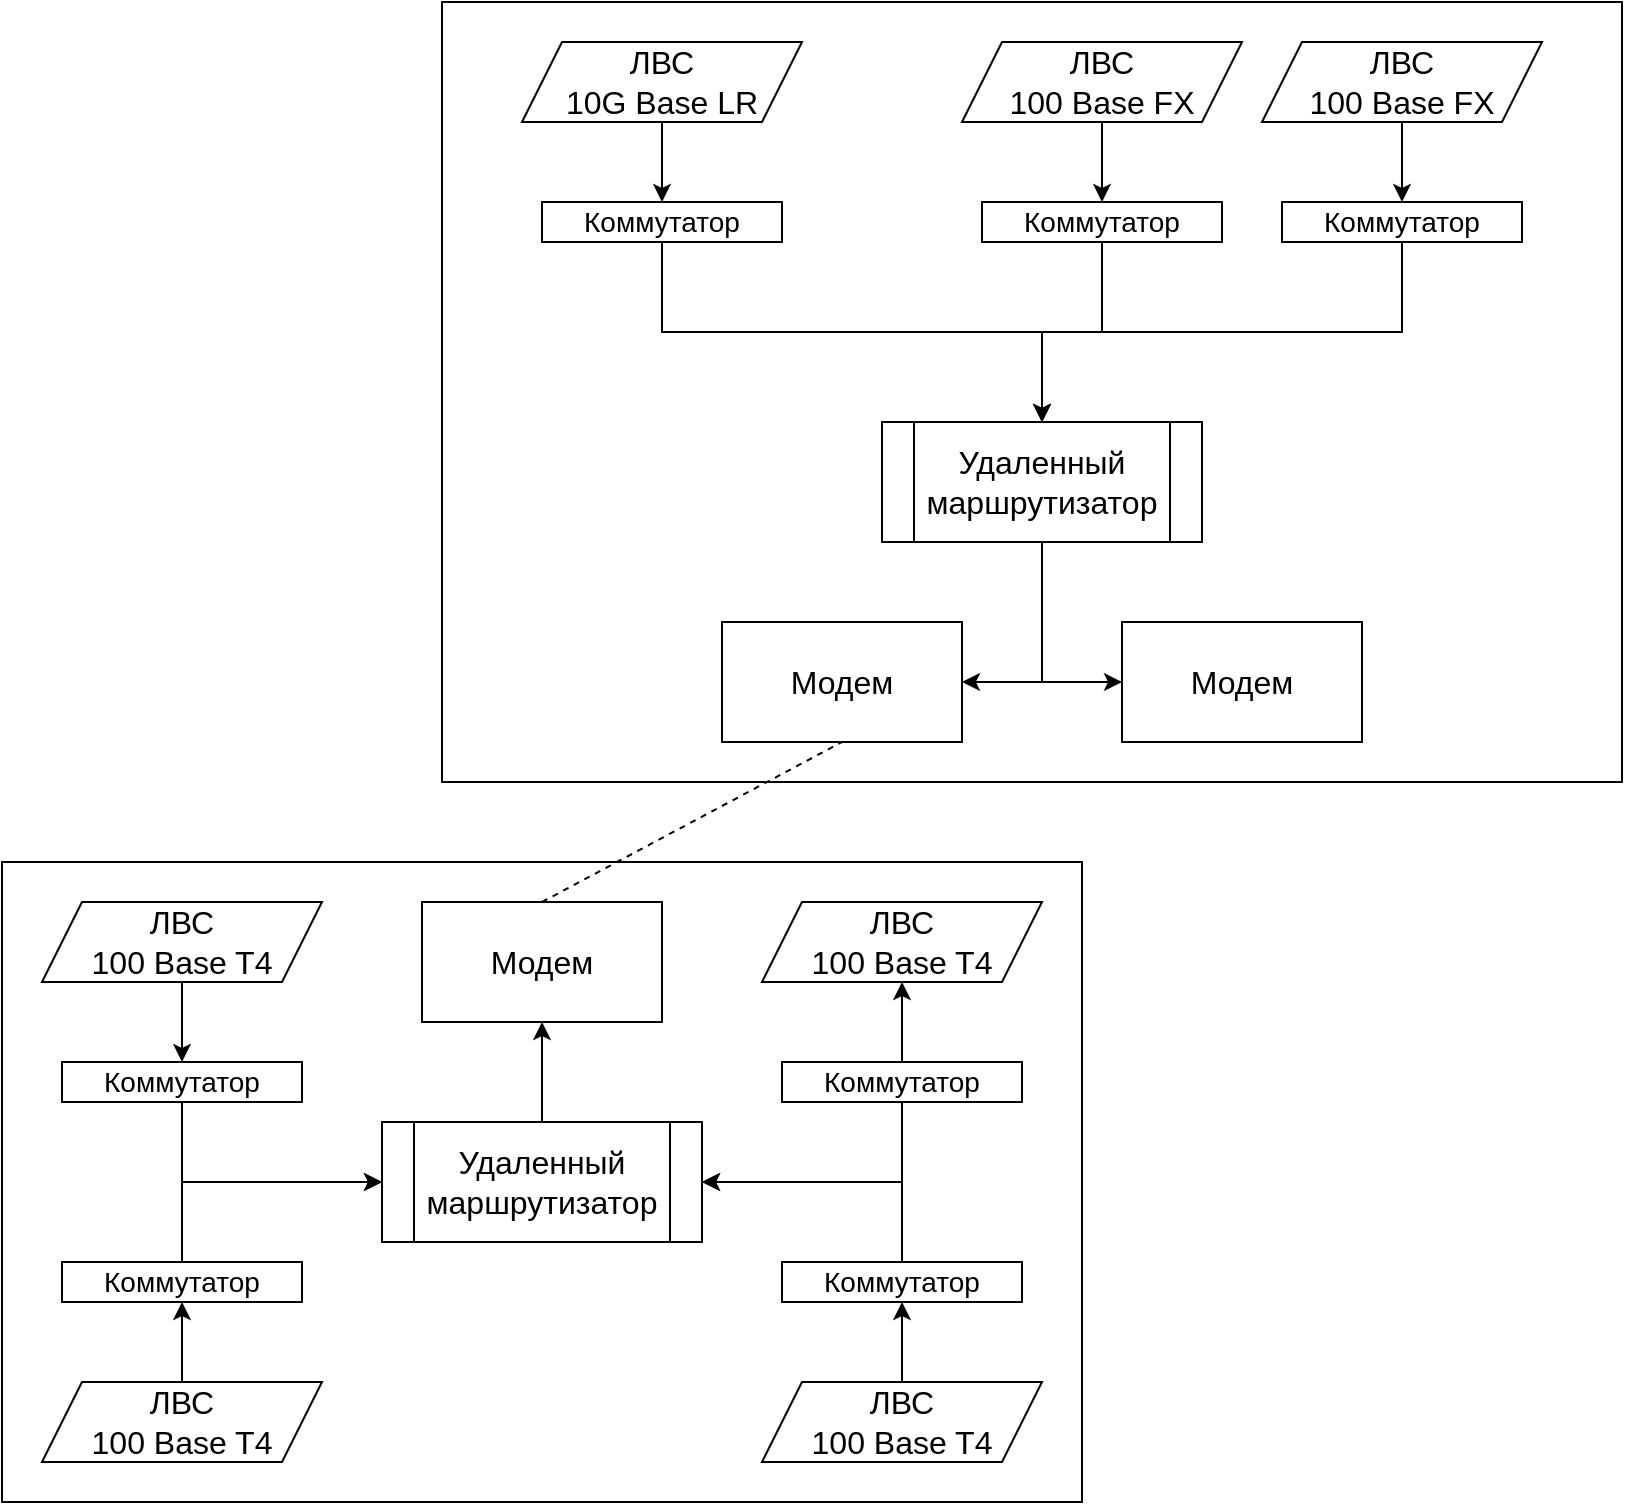 <mxfile version="13.6.10" type="github">
  <diagram id="Ht1M8jgEwFfnCIfOTk4-" name="Page-1">
    <mxGraphModel dx="1564" dy="1701" grid="1" gridSize="10" guides="1" tooltips="1" connect="1" arrows="1" fold="1" page="1" pageScale="1" pageWidth="1169" pageHeight="827" math="0" shadow="0">
      <root>
        <mxCell id="0" />
        <mxCell id="1" parent="0" />
        <mxCell id="H0Uw_oi4I9NrX1j97PpR-71" value="" style="rounded=0;whiteSpace=wrap;html=1;fontSize=16;" vertex="1" parent="1">
          <mxGeometry x="1060" y="-60" width="540" height="320" as="geometry" />
        </mxCell>
        <mxCell id="H0Uw_oi4I9NrX1j97PpR-51" value="" style="rounded=0;whiteSpace=wrap;html=1;fontSize=16;" vertex="1" parent="1">
          <mxGeometry x="1280" y="-490" width="590" height="390" as="geometry" />
        </mxCell>
        <mxCell id="H0Uw_oi4I9NrX1j97PpR-38" style="edgeStyle=orthogonalEdgeStyle;rounded=0;orthogonalLoop=1;jettySize=auto;html=1;exitX=0.5;exitY=1;exitDx=0;exitDy=0;entryX=0.5;entryY=0;entryDx=0;entryDy=0;fontSize=16;" edge="1" parent="1" source="H0Uw_oi4I9NrX1j97PpR-29" target="H0Uw_oi4I9NrX1j97PpR-31">
          <mxGeometry relative="1" as="geometry" />
        </mxCell>
        <mxCell id="H0Uw_oi4I9NrX1j97PpR-29" value="&lt;font style=&quot;font-size: 14px;&quot;&gt;Коммутатор&lt;/font&gt;" style="rounded=0;whiteSpace=wrap;html=1;fontSize=14;" vertex="1" parent="1">
          <mxGeometry x="1330" y="-390" width="120" height="20" as="geometry" />
        </mxCell>
        <mxCell id="H0Uw_oi4I9NrX1j97PpR-35" style="edgeStyle=orthogonalEdgeStyle;rounded=0;orthogonalLoop=1;jettySize=auto;html=1;exitX=0.5;exitY=1;exitDx=0;exitDy=0;entryX=1;entryY=0.5;entryDx=0;entryDy=0;fontSize=16;" edge="1" parent="1" source="H0Uw_oi4I9NrX1j97PpR-31" target="H0Uw_oi4I9NrX1j97PpR-33">
          <mxGeometry relative="1" as="geometry" />
        </mxCell>
        <mxCell id="H0Uw_oi4I9NrX1j97PpR-36" style="edgeStyle=orthogonalEdgeStyle;rounded=0;orthogonalLoop=1;jettySize=auto;html=1;exitX=0.5;exitY=1;exitDx=0;exitDy=0;entryX=0;entryY=0.5;entryDx=0;entryDy=0;fontSize=16;" edge="1" parent="1" source="H0Uw_oi4I9NrX1j97PpR-31" target="H0Uw_oi4I9NrX1j97PpR-34">
          <mxGeometry relative="1" as="geometry" />
        </mxCell>
        <mxCell id="H0Uw_oi4I9NrX1j97PpR-31" value="Удаленный маршрутизатор" style="shape=process;whiteSpace=wrap;html=1;backgroundOutline=1;fontSize=16;" vertex="1" parent="1">
          <mxGeometry x="1500" y="-280" width="160" height="60" as="geometry" />
        </mxCell>
        <mxCell id="H0Uw_oi4I9NrX1j97PpR-33" value="Модем" style="rounded=0;whiteSpace=wrap;html=1;fontSize=16;" vertex="1" parent="1">
          <mxGeometry x="1420" y="-180" width="120" height="60" as="geometry" />
        </mxCell>
        <mxCell id="H0Uw_oi4I9NrX1j97PpR-34" value="Модем" style="rounded=0;whiteSpace=wrap;html=1;fontSize=16;" vertex="1" parent="1">
          <mxGeometry x="1620" y="-180" width="120" height="60" as="geometry" />
        </mxCell>
        <mxCell id="H0Uw_oi4I9NrX1j97PpR-44" style="edgeStyle=orthogonalEdgeStyle;rounded=0;orthogonalLoop=1;jettySize=auto;html=1;exitX=0.5;exitY=1;exitDx=0;exitDy=0;fontSize=16;entryX=0.5;entryY=0;entryDx=0;entryDy=0;" edge="1" parent="1" source="H0Uw_oi4I9NrX1j97PpR-39" target="H0Uw_oi4I9NrX1j97PpR-31">
          <mxGeometry relative="1" as="geometry">
            <mxPoint x="1580" y="-290.0" as="targetPoint" />
          </mxGeometry>
        </mxCell>
        <mxCell id="H0Uw_oi4I9NrX1j97PpR-39" value="&lt;font style=&quot;font-size: 14px;&quot;&gt;Коммутатор&lt;/font&gt;" style="rounded=0;whiteSpace=wrap;html=1;fontSize=14;" vertex="1" parent="1">
          <mxGeometry x="1700" y="-390" width="120" height="20" as="geometry" />
        </mxCell>
        <mxCell id="H0Uw_oi4I9NrX1j97PpR-43" style="edgeStyle=orthogonalEdgeStyle;rounded=0;orthogonalLoop=1;jettySize=auto;html=1;exitX=0.5;exitY=1;exitDx=0;exitDy=0;entryX=0.5;entryY=0;entryDx=0;entryDy=0;fontSize=16;" edge="1" parent="1" source="H0Uw_oi4I9NrX1j97PpR-40" target="H0Uw_oi4I9NrX1j97PpR-31">
          <mxGeometry relative="1" as="geometry" />
        </mxCell>
        <mxCell id="H0Uw_oi4I9NrX1j97PpR-40" value="&lt;font style=&quot;font-size: 14px;&quot;&gt;Коммутатор&lt;/font&gt;" style="rounded=0;whiteSpace=wrap;html=1;fontSize=14;" vertex="1" parent="1">
          <mxGeometry x="1550" y="-390" width="120" height="20" as="geometry" />
        </mxCell>
        <mxCell id="H0Uw_oi4I9NrX1j97PpR-46" style="edgeStyle=orthogonalEdgeStyle;rounded=0;orthogonalLoop=1;jettySize=auto;html=1;exitX=0.5;exitY=1;exitDx=0;exitDy=0;entryX=0.5;entryY=0;entryDx=0;entryDy=0;fontSize=16;" edge="1" parent="1" source="H0Uw_oi4I9NrX1j97PpR-45" target="H0Uw_oi4I9NrX1j97PpR-29">
          <mxGeometry relative="1" as="geometry" />
        </mxCell>
        <mxCell id="H0Uw_oi4I9NrX1j97PpR-45" value="ЛВС&lt;br&gt;10G Base LR" style="shape=parallelogram;perimeter=parallelogramPerimeter;whiteSpace=wrap;html=1;fixedSize=1;fontSize=16;" vertex="1" parent="1">
          <mxGeometry x="1320" y="-470" width="140" height="40" as="geometry" />
        </mxCell>
        <mxCell id="H0Uw_oi4I9NrX1j97PpR-49" style="edgeStyle=orthogonalEdgeStyle;rounded=0;orthogonalLoop=1;jettySize=auto;html=1;exitX=0.5;exitY=1;exitDx=0;exitDy=0;entryX=0.5;entryY=0;entryDx=0;entryDy=0;fontSize=16;" edge="1" parent="1" source="H0Uw_oi4I9NrX1j97PpR-47" target="H0Uw_oi4I9NrX1j97PpR-40">
          <mxGeometry relative="1" as="geometry" />
        </mxCell>
        <mxCell id="H0Uw_oi4I9NrX1j97PpR-47" value="ЛВС&lt;br&gt;100 Base FX" style="shape=parallelogram;perimeter=parallelogramPerimeter;whiteSpace=wrap;html=1;fixedSize=1;fontSize=16;" vertex="1" parent="1">
          <mxGeometry x="1540" y="-470" width="140" height="40" as="geometry" />
        </mxCell>
        <mxCell id="H0Uw_oi4I9NrX1j97PpR-50" style="edgeStyle=orthogonalEdgeStyle;rounded=0;orthogonalLoop=1;jettySize=auto;html=1;exitX=0.5;exitY=1;exitDx=0;exitDy=0;entryX=0.5;entryY=0;entryDx=0;entryDy=0;fontSize=16;" edge="1" parent="1" source="H0Uw_oi4I9NrX1j97PpR-48" target="H0Uw_oi4I9NrX1j97PpR-39">
          <mxGeometry relative="1" as="geometry" />
        </mxCell>
        <mxCell id="H0Uw_oi4I9NrX1j97PpR-48" value="ЛВС&lt;br&gt;100 Base FX" style="shape=parallelogram;perimeter=parallelogramPerimeter;whiteSpace=wrap;html=1;fixedSize=1;fontSize=16;" vertex="1" parent="1">
          <mxGeometry x="1690" y="-470" width="140" height="40" as="geometry" />
        </mxCell>
        <mxCell id="H0Uw_oi4I9NrX1j97PpR-52" value="Модем" style="rounded=0;whiteSpace=wrap;html=1;fontSize=16;" vertex="1" parent="1">
          <mxGeometry x="1270" y="-40" width="120" height="60" as="geometry" />
        </mxCell>
        <mxCell id="H0Uw_oi4I9NrX1j97PpR-70" style="edgeStyle=orthogonalEdgeStyle;rounded=0;orthogonalLoop=1;jettySize=auto;html=1;exitX=0.5;exitY=0;exitDx=0;exitDy=0;entryX=0.5;entryY=1;entryDx=0;entryDy=0;fontSize=16;" edge="1" parent="1" source="H0Uw_oi4I9NrX1j97PpR-53" target="H0Uw_oi4I9NrX1j97PpR-52">
          <mxGeometry relative="1" as="geometry" />
        </mxCell>
        <mxCell id="H0Uw_oi4I9NrX1j97PpR-53" value="Удаленный маршрутизатор" style="shape=process;whiteSpace=wrap;html=1;backgroundOutline=1;fontSize=16;" vertex="1" parent="1">
          <mxGeometry x="1250" y="70" width="160" height="60" as="geometry" />
        </mxCell>
        <mxCell id="H0Uw_oi4I9NrX1j97PpR-68" style="edgeStyle=orthogonalEdgeStyle;rounded=0;orthogonalLoop=1;jettySize=auto;html=1;exitX=0.5;exitY=0;exitDx=0;exitDy=0;entryX=0;entryY=0.5;entryDx=0;entryDy=0;fontSize=16;" edge="1" parent="1" source="H0Uw_oi4I9NrX1j97PpR-54" target="H0Uw_oi4I9NrX1j97PpR-53">
          <mxGeometry relative="1" as="geometry" />
        </mxCell>
        <mxCell id="H0Uw_oi4I9NrX1j97PpR-54" value="&lt;font style=&quot;font-size: 14px;&quot;&gt;Коммутатор&lt;/font&gt;" style="rounded=0;whiteSpace=wrap;html=1;fontSize=14;" vertex="1" parent="1">
          <mxGeometry x="1090" y="140" width="120" height="20" as="geometry" />
        </mxCell>
        <mxCell id="H0Uw_oi4I9NrX1j97PpR-69" style="edgeStyle=orthogonalEdgeStyle;rounded=0;orthogonalLoop=1;jettySize=auto;html=1;exitX=0.5;exitY=1;exitDx=0;exitDy=0;entryX=0;entryY=0.5;entryDx=0;entryDy=0;fontSize=16;" edge="1" parent="1" source="H0Uw_oi4I9NrX1j97PpR-55" target="H0Uw_oi4I9NrX1j97PpR-53">
          <mxGeometry relative="1" as="geometry" />
        </mxCell>
        <mxCell id="H0Uw_oi4I9NrX1j97PpR-55" value="&lt;font style=&quot;font-size: 14px;&quot;&gt;Коммутатор&lt;/font&gt;" style="rounded=0;whiteSpace=wrap;html=1;fontSize=14;" vertex="1" parent="1">
          <mxGeometry x="1090" y="40" width="120" height="20" as="geometry" />
        </mxCell>
        <mxCell id="H0Uw_oi4I9NrX1j97PpR-65" style="edgeStyle=orthogonalEdgeStyle;rounded=0;orthogonalLoop=1;jettySize=auto;html=1;exitX=0.5;exitY=0;exitDx=0;exitDy=0;entryX=0.5;entryY=1;entryDx=0;entryDy=0;fontSize=16;" edge="1" parent="1" source="H0Uw_oi4I9NrX1j97PpR-56" target="H0Uw_oi4I9NrX1j97PpR-60">
          <mxGeometry relative="1" as="geometry" />
        </mxCell>
        <mxCell id="H0Uw_oi4I9NrX1j97PpR-66" style="edgeStyle=orthogonalEdgeStyle;rounded=0;orthogonalLoop=1;jettySize=auto;html=1;exitX=0.5;exitY=1;exitDx=0;exitDy=0;entryX=1;entryY=0.5;entryDx=0;entryDy=0;fontSize=16;" edge="1" parent="1" source="H0Uw_oi4I9NrX1j97PpR-56" target="H0Uw_oi4I9NrX1j97PpR-53">
          <mxGeometry relative="1" as="geometry" />
        </mxCell>
        <mxCell id="H0Uw_oi4I9NrX1j97PpR-56" value="&lt;font style=&quot;font-size: 14px;&quot;&gt;Коммутатор&lt;/font&gt;" style="rounded=0;whiteSpace=wrap;html=1;fontSize=14;" vertex="1" parent="1">
          <mxGeometry x="1450" y="40" width="120" height="20" as="geometry" />
        </mxCell>
        <mxCell id="H0Uw_oi4I9NrX1j97PpR-67" style="edgeStyle=orthogonalEdgeStyle;rounded=0;orthogonalLoop=1;jettySize=auto;html=1;exitX=0.5;exitY=0;exitDx=0;exitDy=0;fontSize=16;entryX=1;entryY=0.5;entryDx=0;entryDy=0;" edge="1" parent="1" source="H0Uw_oi4I9NrX1j97PpR-57" target="H0Uw_oi4I9NrX1j97PpR-53">
          <mxGeometry relative="1" as="geometry">
            <mxPoint x="1430" y="80" as="targetPoint" />
          </mxGeometry>
        </mxCell>
        <mxCell id="H0Uw_oi4I9NrX1j97PpR-57" value="&lt;font style=&quot;font-size: 14px;&quot;&gt;Коммутатор&lt;/font&gt;" style="rounded=0;whiteSpace=wrap;html=1;fontSize=14;" vertex="1" parent="1">
          <mxGeometry x="1450" y="140" width="120" height="20" as="geometry" />
        </mxCell>
        <mxCell id="H0Uw_oi4I9NrX1j97PpR-63" style="edgeStyle=orthogonalEdgeStyle;rounded=0;orthogonalLoop=1;jettySize=auto;html=1;exitX=0.5;exitY=0;exitDx=0;exitDy=0;entryX=0.5;entryY=1;entryDx=0;entryDy=0;fontSize=16;" edge="1" parent="1" source="H0Uw_oi4I9NrX1j97PpR-58" target="H0Uw_oi4I9NrX1j97PpR-54">
          <mxGeometry relative="1" as="geometry" />
        </mxCell>
        <mxCell id="H0Uw_oi4I9NrX1j97PpR-58" value="ЛВС&lt;br&gt;100 Base T4" style="shape=parallelogram;perimeter=parallelogramPerimeter;whiteSpace=wrap;html=1;fixedSize=1;fontSize=16;" vertex="1" parent="1">
          <mxGeometry x="1080" y="200" width="140" height="40" as="geometry" />
        </mxCell>
        <mxCell id="H0Uw_oi4I9NrX1j97PpR-62" style="edgeStyle=orthogonalEdgeStyle;rounded=0;orthogonalLoop=1;jettySize=auto;html=1;exitX=0.5;exitY=1;exitDx=0;exitDy=0;entryX=0.5;entryY=0;entryDx=0;entryDy=0;fontSize=16;" edge="1" parent="1" source="H0Uw_oi4I9NrX1j97PpR-59" target="H0Uw_oi4I9NrX1j97PpR-55">
          <mxGeometry relative="1" as="geometry" />
        </mxCell>
        <mxCell id="H0Uw_oi4I9NrX1j97PpR-59" value="ЛВС&lt;br&gt;100 Base T4" style="shape=parallelogram;perimeter=parallelogramPerimeter;whiteSpace=wrap;html=1;fixedSize=1;fontSize=16;" vertex="1" parent="1">
          <mxGeometry x="1080" y="-40" width="140" height="40" as="geometry" />
        </mxCell>
        <mxCell id="H0Uw_oi4I9NrX1j97PpR-60" value="ЛВС&lt;br&gt;100 Base T4" style="shape=parallelogram;perimeter=parallelogramPerimeter;whiteSpace=wrap;html=1;fixedSize=1;fontSize=16;" vertex="1" parent="1">
          <mxGeometry x="1440" y="-40" width="140" height="40" as="geometry" />
        </mxCell>
        <mxCell id="H0Uw_oi4I9NrX1j97PpR-64" style="edgeStyle=orthogonalEdgeStyle;rounded=0;orthogonalLoop=1;jettySize=auto;html=1;exitX=0.5;exitY=0;exitDx=0;exitDy=0;entryX=0.5;entryY=1;entryDx=0;entryDy=0;fontSize=16;" edge="1" parent="1" source="H0Uw_oi4I9NrX1j97PpR-61" target="H0Uw_oi4I9NrX1j97PpR-57">
          <mxGeometry relative="1" as="geometry" />
        </mxCell>
        <mxCell id="H0Uw_oi4I9NrX1j97PpR-61" value="ЛВС&lt;br&gt;100 Base T4" style="shape=parallelogram;perimeter=parallelogramPerimeter;whiteSpace=wrap;html=1;fixedSize=1;fontSize=16;" vertex="1" parent="1">
          <mxGeometry x="1440" y="200" width="140" height="40" as="geometry" />
        </mxCell>
        <mxCell id="H0Uw_oi4I9NrX1j97PpR-72" value="" style="endArrow=none;dashed=1;html=1;fontSize=16;exitX=0.5;exitY=0;exitDx=0;exitDy=0;entryX=0.5;entryY=1;entryDx=0;entryDy=0;" edge="1" parent="1" source="H0Uw_oi4I9NrX1j97PpR-52" target="H0Uw_oi4I9NrX1j97PpR-33">
          <mxGeometry width="50" height="50" relative="1" as="geometry">
            <mxPoint x="1360" y="-30" as="sourcePoint" />
            <mxPoint x="1410" y="-80" as="targetPoint" />
          </mxGeometry>
        </mxCell>
      </root>
    </mxGraphModel>
  </diagram>
</mxfile>
